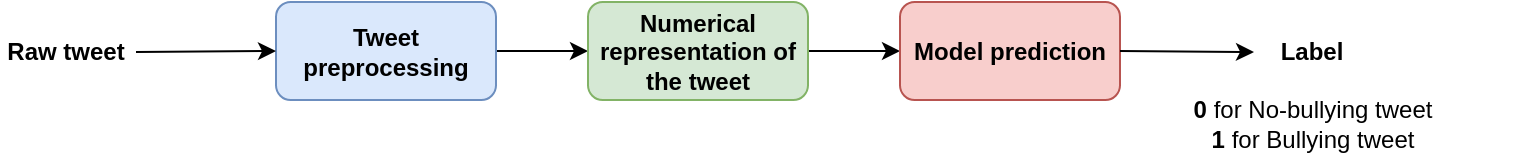 <mxfile version="14.7.1" type="device"><diagram id="VmRdqOSqjARSipg-Syz9" name="Page-1"><mxGraphModel dx="1822" dy="762" grid="0" gridSize="10" guides="1" tooltips="1" connect="1" arrows="1" fold="1" page="0" pageScale="1" pageWidth="827" pageHeight="1169" math="0" shadow="0"><root><mxCell id="0"/><mxCell id="1" parent="0"/><mxCell id="AxA8XXnEoLwlRJF4pJxK-4" style="edgeStyle=orthogonalEdgeStyle;rounded=0;orthogonalLoop=1;jettySize=auto;html=1;entryX=0;entryY=0.5;entryDx=0;entryDy=0;" edge="1" parent="1" source="AxA8XXnEoLwlRJF4pJxK-1" target="AxA8XXnEoLwlRJF4pJxK-2"><mxGeometry relative="1" as="geometry"/></mxCell><mxCell id="AxA8XXnEoLwlRJF4pJxK-1" value="&lt;b&gt;Tweet preprocessing&lt;/b&gt;" style="rounded=1;whiteSpace=wrap;html=1;fillColor=#dae8fc;strokeColor=#6c8ebf;" vertex="1" parent="1"><mxGeometry x="-45" y="137" width="110" height="49" as="geometry"/></mxCell><mxCell id="AxA8XXnEoLwlRJF4pJxK-5" style="edgeStyle=orthogonalEdgeStyle;rounded=0;orthogonalLoop=1;jettySize=auto;html=1;entryX=0;entryY=0.5;entryDx=0;entryDy=0;" edge="1" parent="1" source="AxA8XXnEoLwlRJF4pJxK-2" target="AxA8XXnEoLwlRJF4pJxK-3"><mxGeometry relative="1" as="geometry"/></mxCell><mxCell id="AxA8XXnEoLwlRJF4pJxK-2" value="&lt;b&gt;Numerical representation of the tweet&lt;/b&gt;" style="rounded=1;whiteSpace=wrap;html=1;fillColor=#d5e8d4;strokeColor=#82b366;" vertex="1" parent="1"><mxGeometry x="111" y="137" width="110" height="49" as="geometry"/></mxCell><mxCell id="AxA8XXnEoLwlRJF4pJxK-3" value="&lt;b&gt;Model prediction&lt;/b&gt;" style="rounded=1;whiteSpace=wrap;html=1;fillColor=#f8cecc;strokeColor=#b85450;" vertex="1" parent="1"><mxGeometry x="267" y="137" width="110" height="49" as="geometry"/></mxCell><mxCell id="AxA8XXnEoLwlRJF4pJxK-8" value="" style="endArrow=classic;html=1;exitX=1;exitY=0.5;exitDx=0;exitDy=0;" edge="1" parent="1" source="AxA8XXnEoLwlRJF4pJxK-3"><mxGeometry width="50" height="50" relative="1" as="geometry"><mxPoint x="387" y="171.5" as="sourcePoint"/><mxPoint x="444" y="162" as="targetPoint"/></mxGeometry></mxCell><mxCell id="AxA8XXnEoLwlRJF4pJxK-10" value="Label" style="text;html=1;strokeColor=none;fillColor=none;align=center;verticalAlign=middle;whiteSpace=wrap;rounded=0;fontStyle=1" vertex="1" parent="1"><mxGeometry x="453" y="152" width="40" height="20" as="geometry"/></mxCell><mxCell id="AxA8XXnEoLwlRJF4pJxK-11" value="&lt;b&gt;0 &lt;/b&gt;for No-bullying tweet&lt;br&gt;&lt;b&gt;1&lt;/b&gt; for Bullying tweet" style="text;html=1;strokeColor=none;fillColor=none;align=center;verticalAlign=middle;whiteSpace=wrap;rounded=0;" vertex="1" parent="1"><mxGeometry x="373.5" y="188" width="199" height="20" as="geometry"/></mxCell><mxCell id="AxA8XXnEoLwlRJF4pJxK-14" value="" style="endArrow=classic;html=1;entryX=0;entryY=0.5;entryDx=0;entryDy=0;" edge="1" parent="1" target="AxA8XXnEoLwlRJF4pJxK-1"><mxGeometry width="50" height="50" relative="1" as="geometry"><mxPoint x="-115" y="162" as="sourcePoint"/><mxPoint x="-117" y="131" as="targetPoint"/></mxGeometry></mxCell><mxCell id="AxA8XXnEoLwlRJF4pJxK-15" value="Raw tweet" style="text;html=1;strokeColor=none;fillColor=none;align=center;verticalAlign=middle;whiteSpace=wrap;rounded=0;fontStyle=1" vertex="1" parent="1"><mxGeometry x="-183" y="152" width="66" height="20" as="geometry"/></mxCell></root></mxGraphModel></diagram></mxfile>